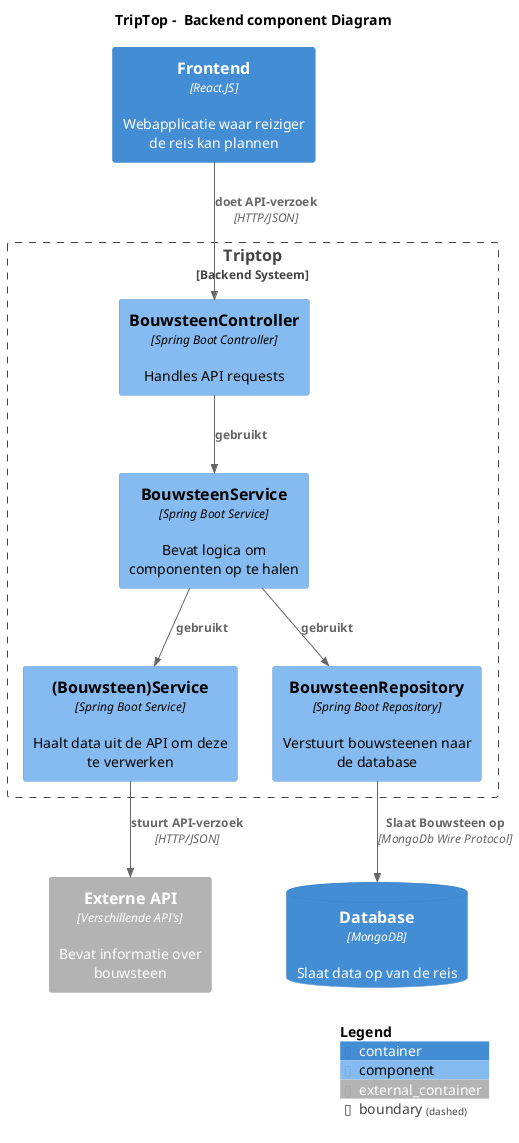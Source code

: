 @startuml
!include <C4/C4_Component>

title TripTop -  Backend component Diagram
Boundary(system, "Triptop", "Backend Systeem"){
    Component(service, "BouwsteenService", "Spring Boot Service", "Bevat logica om componenten op te halen")
    Component(apiService, "(Bouwsteen)Service", "Spring Boot Service", "Haalt data uit de API om deze te verwerken")
    Component(controller, "BouwsteenController","Spring Boot Controller", "Handles API requests")
    Component(repo, "BouwsteenRepository", Spring Boot Repository, "Verstuurt bouwsteenen naar de database")

}


Container(frontend, "Frontend", "React.JS", "Webapplicatie waar reiziger de reis kan plannen")
ContainerDb(db, "Database", "MongoDB" ,Slaat data op van de reis)
Container_Ext(api, "Externe API", "Verschillende API's", "Bevat informatie over bouwsteen")
Rel(repo, db, Slaat Bouwsteen op, MongoDb Wire Protocol)
Rel(frontend, controller, doet API-verzoek, HTTP/JSON)
Rel(controller, service, "gebruikt")
Rel(service, apiService, "gebruikt")
Rel(service, repo, "gebruikt")
Rel(apiService, api, stuurt API-verzoek, HTTP/JSON)
SHOW_LEGEND()
@enduml
